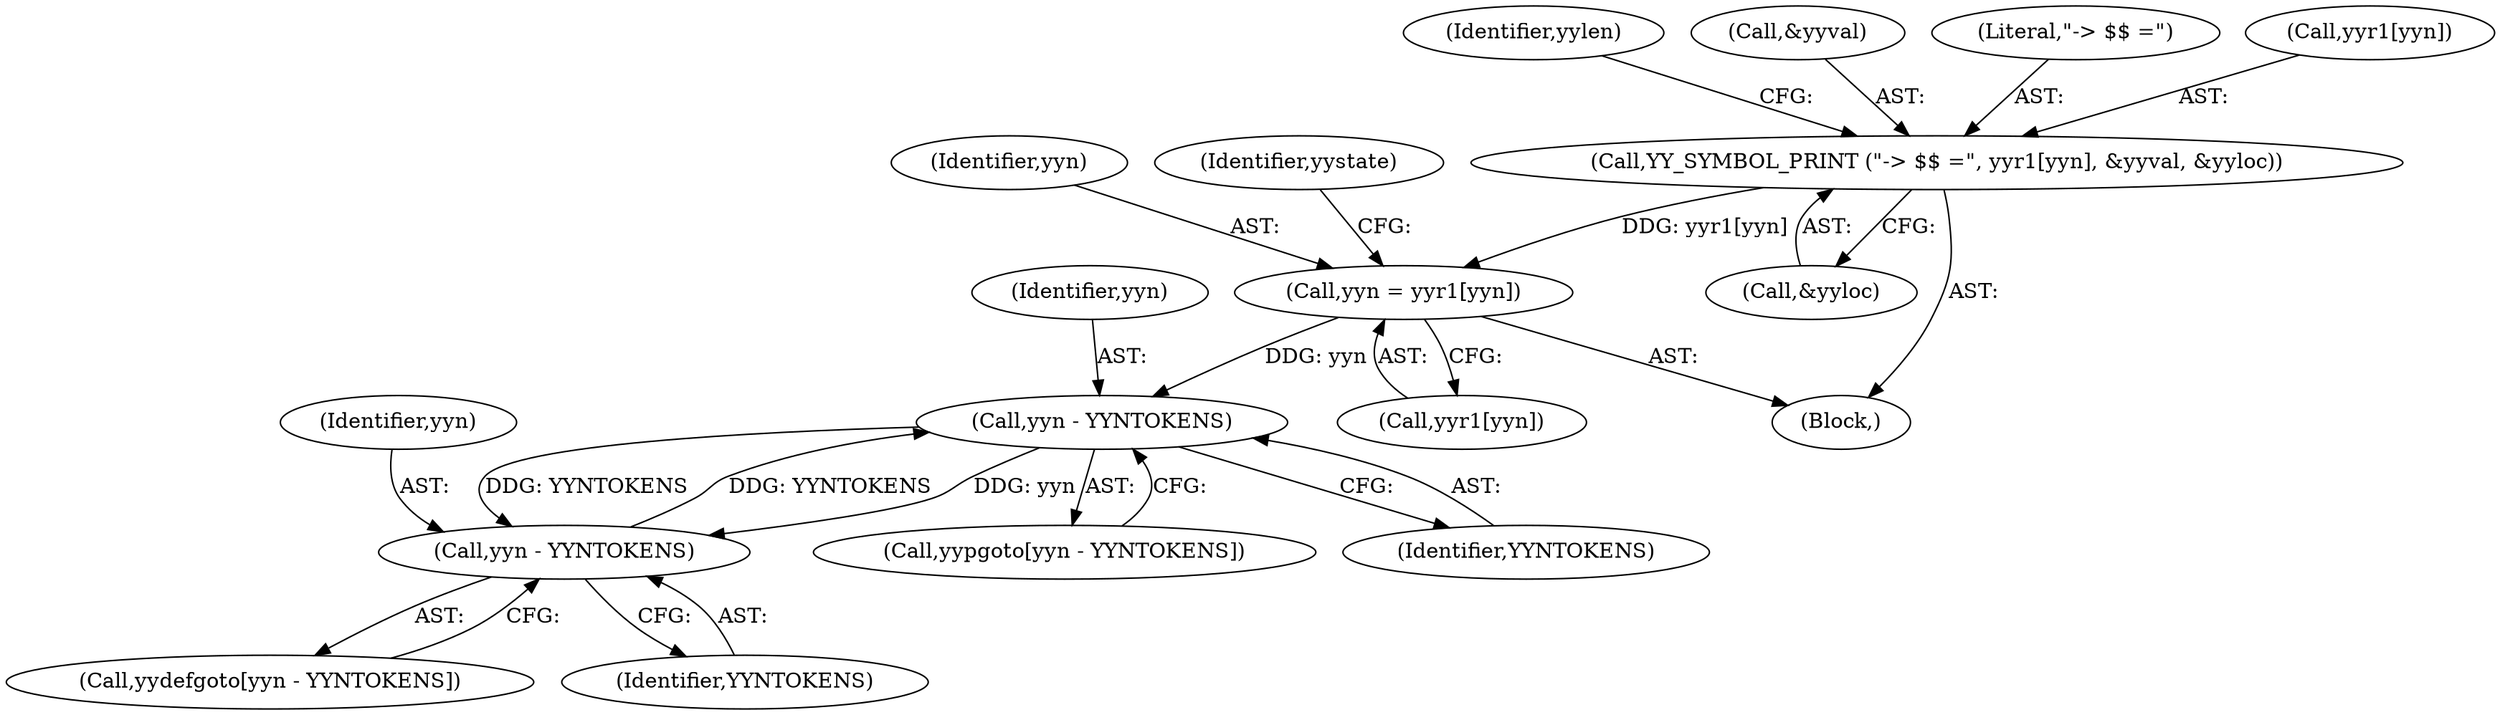 digraph "0_yara_925bcf3c3b0a28b5b78e25d9efda5c0bf27ae699_1@array" {
"1001647" [label="(Call,yyn = yyr1[yyn])"];
"1001625" [label="(Call,YY_SYMBOL_PRINT (\"-> $$ =\", yyr1[yyn], &yyval, &yyloc))"];
"1001657" [label="(Call,yyn - YYNTOKENS)"];
"1001687" [label="(Call,yyn - YYNTOKENS)"];
"1001632" [label="(Call,&yyloc)"];
"1001648" [label="(Identifier,yyn)"];
"1001685" [label="(Call,yydefgoto[yyn - YYNTOKENS])"];
"1001647" [label="(Call,yyn = yyr1[yyn])"];
"1001655" [label="(Call,yypgoto[yyn - YYNTOKENS])"];
"1001653" [label="(Identifier,yystate)"];
"1001635" [label="(Identifier,yylen)"];
"1001658" [label="(Identifier,yyn)"];
"1001625" [label="(Call,YY_SYMBOL_PRINT (\"-> $$ =\", yyr1[yyn], &yyval, &yyloc))"];
"1001687" [label="(Call,yyn - YYNTOKENS)"];
"1001630" [label="(Call,&yyval)"];
"1001657" [label="(Call,yyn - YYNTOKENS)"];
"1001689" [label="(Identifier,YYNTOKENS)"];
"1001626" [label="(Literal,\"-> $$ =\")"];
"1001627" [label="(Call,yyr1[yyn])"];
"1001659" [label="(Identifier,YYNTOKENS)"];
"1000216" [label="(Block,)"];
"1001688" [label="(Identifier,yyn)"];
"1001649" [label="(Call,yyr1[yyn])"];
"1001647" -> "1000216"  [label="AST: "];
"1001647" -> "1001649"  [label="CFG: "];
"1001648" -> "1001647"  [label="AST: "];
"1001649" -> "1001647"  [label="AST: "];
"1001653" -> "1001647"  [label="CFG: "];
"1001625" -> "1001647"  [label="DDG: yyr1[yyn]"];
"1001647" -> "1001657"  [label="DDG: yyn"];
"1001625" -> "1000216"  [label="AST: "];
"1001625" -> "1001632"  [label="CFG: "];
"1001626" -> "1001625"  [label="AST: "];
"1001627" -> "1001625"  [label="AST: "];
"1001630" -> "1001625"  [label="AST: "];
"1001632" -> "1001625"  [label="AST: "];
"1001635" -> "1001625"  [label="CFG: "];
"1001657" -> "1001655"  [label="AST: "];
"1001657" -> "1001659"  [label="CFG: "];
"1001658" -> "1001657"  [label="AST: "];
"1001659" -> "1001657"  [label="AST: "];
"1001655" -> "1001657"  [label="CFG: "];
"1001687" -> "1001657"  [label="DDG: YYNTOKENS"];
"1001657" -> "1001687"  [label="DDG: yyn"];
"1001657" -> "1001687"  [label="DDG: YYNTOKENS"];
"1001687" -> "1001685"  [label="AST: "];
"1001687" -> "1001689"  [label="CFG: "];
"1001688" -> "1001687"  [label="AST: "];
"1001689" -> "1001687"  [label="AST: "];
"1001685" -> "1001687"  [label="CFG: "];
}
